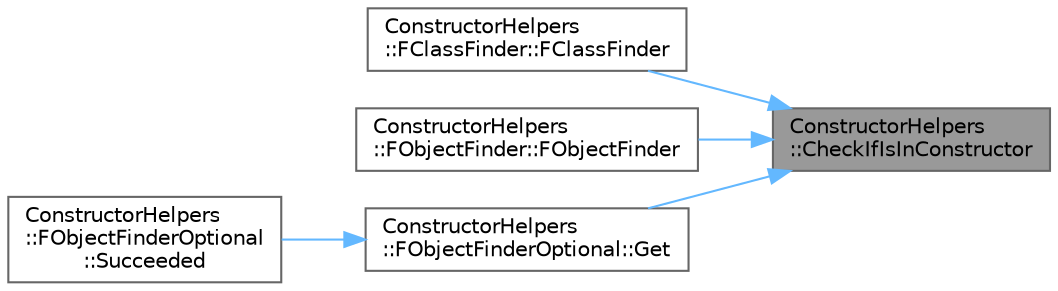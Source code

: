 digraph "ConstructorHelpers::CheckIfIsInConstructor"
{
 // INTERACTIVE_SVG=YES
 // LATEX_PDF_SIZE
  bgcolor="transparent";
  edge [fontname=Helvetica,fontsize=10,labelfontname=Helvetica,labelfontsize=10];
  node [fontname=Helvetica,fontsize=10,shape=box,height=0.2,width=0.4];
  rankdir="RL";
  Node1 [id="Node000001",label="ConstructorHelpers\l::CheckIfIsInConstructor",height=0.2,width=0.4,color="gray40", fillcolor="grey60", style="filled", fontcolor="black",tooltip=" "];
  Node1 -> Node2 [id="edge1_Node000001_Node000002",dir="back",color="steelblue1",style="solid",tooltip=" "];
  Node2 [id="Node000002",label="ConstructorHelpers\l::FClassFinder::FClassFinder",height=0.2,width=0.4,color="grey40", fillcolor="white", style="filled",URL="$db/d7b/structConstructorHelpers_1_1FClassFinder.html#a79a8639024d110dea497f1315e528d7c",tooltip=" "];
  Node1 -> Node3 [id="edge2_Node000001_Node000003",dir="back",color="steelblue1",style="solid",tooltip=" "];
  Node3 [id="Node000003",label="ConstructorHelpers\l::FObjectFinder::FObjectFinder",height=0.2,width=0.4,color="grey40", fillcolor="white", style="filled",URL="$d1/db6/structConstructorHelpers_1_1FObjectFinder.html#adb372615e267554e8ea62a435606f72f",tooltip=" "];
  Node1 -> Node4 [id="edge3_Node000001_Node000004",dir="back",color="steelblue1",style="solid",tooltip=" "];
  Node4 [id="Node000004",label="ConstructorHelpers\l::FObjectFinderOptional::Get",height=0.2,width=0.4,color="grey40", fillcolor="white", style="filled",URL="$d3/d06/structConstructorHelpers_1_1FObjectFinderOptional.html#a5cc3bb738949eaec57d7af06dbe9ba79",tooltip=" "];
  Node4 -> Node5 [id="edge4_Node000004_Node000005",dir="back",color="steelblue1",style="solid",tooltip=" "];
  Node5 [id="Node000005",label="ConstructorHelpers\l::FObjectFinderOptional\l::Succeeded",height=0.2,width=0.4,color="grey40", fillcolor="white", style="filled",URL="$d3/d06/structConstructorHelpers_1_1FObjectFinderOptional.html#a8e0e0e81775d145056490c5b3843a426",tooltip=" "];
}
